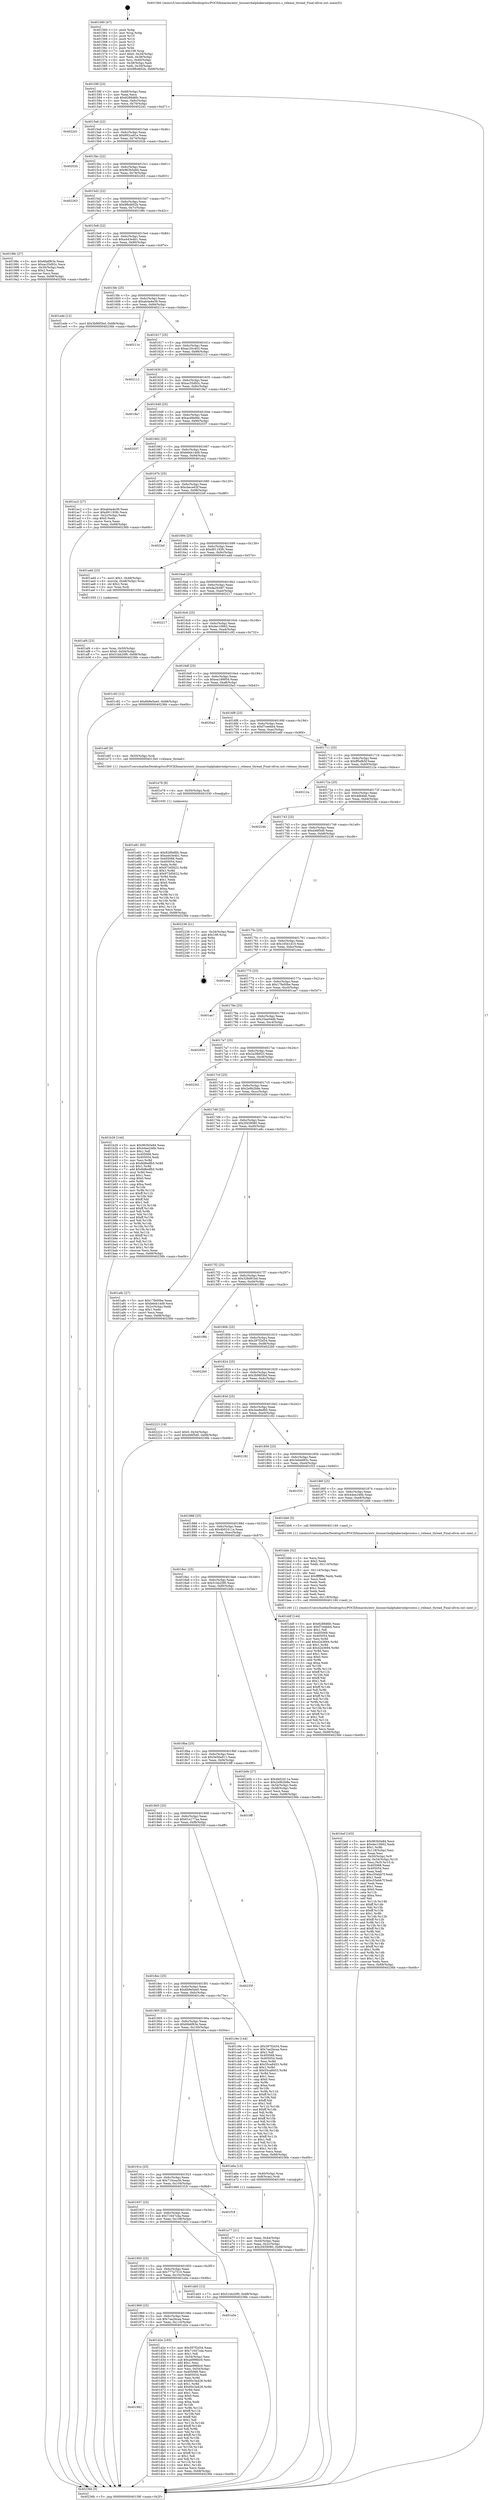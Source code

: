 digraph "0x401560" {
  label = "0x401560 (/mnt/c/Users/mathe/Desktop/tcc/POCII/binaries/extr_linuxarchalphakernelprocess.c_release_thread_Final-ollvm.out::main(0))"
  labelloc = "t"
  node[shape=record]

  Entry [label="",width=0.3,height=0.3,shape=circle,fillcolor=black,style=filled]
  "0x40158f" [label="{
     0x40158f [23]\l
     | [instrs]\l
     &nbsp;&nbsp;0x40158f \<+3\>: mov -0x68(%rbp),%eax\l
     &nbsp;&nbsp;0x401592 \<+2\>: mov %eax,%ecx\l
     &nbsp;&nbsp;0x401594 \<+6\>: sub $0x8289d6fc,%ecx\l
     &nbsp;&nbsp;0x40159a \<+3\>: mov %eax,-0x6c(%rbp)\l
     &nbsp;&nbsp;0x40159d \<+3\>: mov %ecx,-0x70(%rbp)\l
     &nbsp;&nbsp;0x4015a0 \<+6\>: je 00000000004022d1 \<main+0xd71\>\l
  }"]
  "0x4022d1" [label="{
     0x4022d1\l
  }", style=dashed]
  "0x4015a6" [label="{
     0x4015a6 [22]\l
     | [instrs]\l
     &nbsp;&nbsp;0x4015a6 \<+5\>: jmp 00000000004015ab \<main+0x4b\>\l
     &nbsp;&nbsp;0x4015ab \<+3\>: mov -0x6c(%rbp),%eax\l
     &nbsp;&nbsp;0x4015ae \<+5\>: sub $0x892ca91e,%eax\l
     &nbsp;&nbsp;0x4015b3 \<+3\>: mov %eax,-0x74(%rbp)\l
     &nbsp;&nbsp;0x4015b6 \<+6\>: je 000000000040202b \<main+0xacb\>\l
  }"]
  Exit [label="",width=0.3,height=0.3,shape=circle,fillcolor=black,style=filled,peripheries=2]
  "0x40202b" [label="{
     0x40202b\l
  }", style=dashed]
  "0x4015bc" [label="{
     0x4015bc [22]\l
     | [instrs]\l
     &nbsp;&nbsp;0x4015bc \<+5\>: jmp 00000000004015c1 \<main+0x61\>\l
     &nbsp;&nbsp;0x4015c1 \<+3\>: mov -0x6c(%rbp),%eax\l
     &nbsp;&nbsp;0x4015c4 \<+5\>: sub $0x963b5e84,%eax\l
     &nbsp;&nbsp;0x4015c9 \<+3\>: mov %eax,-0x78(%rbp)\l
     &nbsp;&nbsp;0x4015cc \<+6\>: je 0000000000402263 \<main+0xd03\>\l
  }"]
  "0x401e81" [label="{
     0x401e81 [93]\l
     | [instrs]\l
     &nbsp;&nbsp;0x401e81 \<+5\>: mov $0x8289d6fc,%eax\l
     &nbsp;&nbsp;0x401e86 \<+5\>: mov $0xa443e4b1,%ecx\l
     &nbsp;&nbsp;0x401e8b \<+7\>: mov 0x405068,%edx\l
     &nbsp;&nbsp;0x401e92 \<+7\>: mov 0x405054,%esi\l
     &nbsp;&nbsp;0x401e99 \<+3\>: mov %edx,%r8d\l
     &nbsp;&nbsp;0x401e9c \<+7\>: sub $0x973d5622,%r8d\l
     &nbsp;&nbsp;0x401ea3 \<+4\>: sub $0x1,%r8d\l
     &nbsp;&nbsp;0x401ea7 \<+7\>: add $0x973d5622,%r8d\l
     &nbsp;&nbsp;0x401eae \<+4\>: imul %r8d,%edx\l
     &nbsp;&nbsp;0x401eb2 \<+3\>: and $0x1,%edx\l
     &nbsp;&nbsp;0x401eb5 \<+3\>: cmp $0x0,%edx\l
     &nbsp;&nbsp;0x401eb8 \<+4\>: sete %r9b\l
     &nbsp;&nbsp;0x401ebc \<+3\>: cmp $0xa,%esi\l
     &nbsp;&nbsp;0x401ebf \<+4\>: setl %r10b\l
     &nbsp;&nbsp;0x401ec3 \<+3\>: mov %r9b,%r11b\l
     &nbsp;&nbsp;0x401ec6 \<+3\>: and %r10b,%r11b\l
     &nbsp;&nbsp;0x401ec9 \<+3\>: xor %r10b,%r9b\l
     &nbsp;&nbsp;0x401ecc \<+3\>: or %r9b,%r11b\l
     &nbsp;&nbsp;0x401ecf \<+4\>: test $0x1,%r11b\l
     &nbsp;&nbsp;0x401ed3 \<+3\>: cmovne %ecx,%eax\l
     &nbsp;&nbsp;0x401ed6 \<+3\>: mov %eax,-0x68(%rbp)\l
     &nbsp;&nbsp;0x401ed9 \<+5\>: jmp 000000000040236b \<main+0xe0b\>\l
  }"]
  "0x402263" [label="{
     0x402263\l
  }", style=dashed]
  "0x4015d2" [label="{
     0x4015d2 [22]\l
     | [instrs]\l
     &nbsp;&nbsp;0x4015d2 \<+5\>: jmp 00000000004015d7 \<main+0x77\>\l
     &nbsp;&nbsp;0x4015d7 \<+3\>: mov -0x6c(%rbp),%eax\l
     &nbsp;&nbsp;0x4015da \<+5\>: sub $0x9fb4602b,%eax\l
     &nbsp;&nbsp;0x4015df \<+3\>: mov %eax,-0x7c(%rbp)\l
     &nbsp;&nbsp;0x4015e2 \<+6\>: je 000000000040198c \<main+0x42c\>\l
  }"]
  "0x401e78" [label="{
     0x401e78 [9]\l
     | [instrs]\l
     &nbsp;&nbsp;0x401e78 \<+4\>: mov -0x50(%rbp),%rdi\l
     &nbsp;&nbsp;0x401e7c \<+5\>: call 0000000000401030 \<free@plt\>\l
     | [calls]\l
     &nbsp;&nbsp;0x401030 \{1\} (unknown)\l
  }"]
  "0x40198c" [label="{
     0x40198c [27]\l
     | [instrs]\l
     &nbsp;&nbsp;0x40198c \<+5\>: mov $0x6fa6f63e,%eax\l
     &nbsp;&nbsp;0x401991 \<+5\>: mov $0xac35d92c,%ecx\l
     &nbsp;&nbsp;0x401996 \<+3\>: mov -0x30(%rbp),%edx\l
     &nbsp;&nbsp;0x401999 \<+3\>: cmp $0x2,%edx\l
     &nbsp;&nbsp;0x40199c \<+3\>: cmovne %ecx,%eax\l
     &nbsp;&nbsp;0x40199f \<+3\>: mov %eax,-0x68(%rbp)\l
     &nbsp;&nbsp;0x4019a2 \<+5\>: jmp 000000000040236b \<main+0xe0b\>\l
  }"]
  "0x4015e8" [label="{
     0x4015e8 [22]\l
     | [instrs]\l
     &nbsp;&nbsp;0x4015e8 \<+5\>: jmp 00000000004015ed \<main+0x8d\>\l
     &nbsp;&nbsp;0x4015ed \<+3\>: mov -0x6c(%rbp),%eax\l
     &nbsp;&nbsp;0x4015f0 \<+5\>: sub $0xa443e4b1,%eax\l
     &nbsp;&nbsp;0x4015f5 \<+3\>: mov %eax,-0x80(%rbp)\l
     &nbsp;&nbsp;0x4015f8 \<+6\>: je 0000000000401ede \<main+0x97e\>\l
  }"]
  "0x40236b" [label="{
     0x40236b [5]\l
     | [instrs]\l
     &nbsp;&nbsp;0x40236b \<+5\>: jmp 000000000040158f \<main+0x2f\>\l
  }"]
  "0x401560" [label="{
     0x401560 [47]\l
     | [instrs]\l
     &nbsp;&nbsp;0x401560 \<+1\>: push %rbp\l
     &nbsp;&nbsp;0x401561 \<+3\>: mov %rsp,%rbp\l
     &nbsp;&nbsp;0x401564 \<+2\>: push %r15\l
     &nbsp;&nbsp;0x401566 \<+2\>: push %r14\l
     &nbsp;&nbsp;0x401568 \<+2\>: push %r13\l
     &nbsp;&nbsp;0x40156a \<+2\>: push %r12\l
     &nbsp;&nbsp;0x40156c \<+1\>: push %rbx\l
     &nbsp;&nbsp;0x40156d \<+7\>: sub $0x108,%rsp\l
     &nbsp;&nbsp;0x401574 \<+7\>: movl $0x0,-0x34(%rbp)\l
     &nbsp;&nbsp;0x40157b \<+3\>: mov %edi,-0x38(%rbp)\l
     &nbsp;&nbsp;0x40157e \<+4\>: mov %rsi,-0x40(%rbp)\l
     &nbsp;&nbsp;0x401582 \<+3\>: mov -0x38(%rbp),%edi\l
     &nbsp;&nbsp;0x401585 \<+3\>: mov %edi,-0x30(%rbp)\l
     &nbsp;&nbsp;0x401588 \<+7\>: movl $0x9fb4602b,-0x68(%rbp)\l
  }"]
  "0x401982" [label="{
     0x401982\l
  }", style=dashed]
  "0x401ede" [label="{
     0x401ede [12]\l
     | [instrs]\l
     &nbsp;&nbsp;0x401ede \<+7\>: movl $0x3b96f3bd,-0x68(%rbp)\l
     &nbsp;&nbsp;0x401ee5 \<+5\>: jmp 000000000040236b \<main+0xe0b\>\l
  }"]
  "0x4015fe" [label="{
     0x4015fe [25]\l
     | [instrs]\l
     &nbsp;&nbsp;0x4015fe \<+5\>: jmp 0000000000401603 \<main+0xa3\>\l
     &nbsp;&nbsp;0x401603 \<+3\>: mov -0x6c(%rbp),%eax\l
     &nbsp;&nbsp;0x401606 \<+5\>: sub $0xab4a4e39,%eax\l
     &nbsp;&nbsp;0x40160b \<+6\>: mov %eax,-0x84(%rbp)\l
     &nbsp;&nbsp;0x401611 \<+6\>: je 000000000040211e \<main+0xbbe\>\l
  }"]
  "0x401d2e" [label="{
     0x401d2e [165]\l
     | [instrs]\l
     &nbsp;&nbsp;0x401d2e \<+5\>: mov $0x397f2d34,%eax\l
     &nbsp;&nbsp;0x401d33 \<+5\>: mov $0x71647cda,%ecx\l
     &nbsp;&nbsp;0x401d38 \<+2\>: mov $0x1,%dl\l
     &nbsp;&nbsp;0x401d3a \<+3\>: mov -0x54(%rbp),%esi\l
     &nbsp;&nbsp;0x401d3d \<+6\>: sub $0xae996bc0,%esi\l
     &nbsp;&nbsp;0x401d43 \<+3\>: add $0x1,%esi\l
     &nbsp;&nbsp;0x401d46 \<+6\>: add $0xae996bc0,%esi\l
     &nbsp;&nbsp;0x401d4c \<+3\>: mov %esi,-0x54(%rbp)\l
     &nbsp;&nbsp;0x401d4f \<+7\>: mov 0x405068,%esi\l
     &nbsp;&nbsp;0x401d56 \<+7\>: mov 0x405054,%edi\l
     &nbsp;&nbsp;0x401d5d \<+3\>: mov %esi,%r8d\l
     &nbsp;&nbsp;0x401d60 \<+7\>: sub $0x60c3a428,%r8d\l
     &nbsp;&nbsp;0x401d67 \<+4\>: sub $0x1,%r8d\l
     &nbsp;&nbsp;0x401d6b \<+7\>: add $0x60c3a428,%r8d\l
     &nbsp;&nbsp;0x401d72 \<+4\>: imul %r8d,%esi\l
     &nbsp;&nbsp;0x401d76 \<+3\>: and $0x1,%esi\l
     &nbsp;&nbsp;0x401d79 \<+3\>: cmp $0x0,%esi\l
     &nbsp;&nbsp;0x401d7c \<+4\>: sete %r9b\l
     &nbsp;&nbsp;0x401d80 \<+3\>: cmp $0xa,%edi\l
     &nbsp;&nbsp;0x401d83 \<+4\>: setl %r10b\l
     &nbsp;&nbsp;0x401d87 \<+3\>: mov %r9b,%r11b\l
     &nbsp;&nbsp;0x401d8a \<+4\>: xor $0xff,%r11b\l
     &nbsp;&nbsp;0x401d8e \<+3\>: mov %r10b,%bl\l
     &nbsp;&nbsp;0x401d91 \<+3\>: xor $0xff,%bl\l
     &nbsp;&nbsp;0x401d94 \<+3\>: xor $0x1,%dl\l
     &nbsp;&nbsp;0x401d97 \<+3\>: mov %r11b,%r14b\l
     &nbsp;&nbsp;0x401d9a \<+4\>: and $0xff,%r14b\l
     &nbsp;&nbsp;0x401d9e \<+3\>: and %dl,%r9b\l
     &nbsp;&nbsp;0x401da1 \<+3\>: mov %bl,%r15b\l
     &nbsp;&nbsp;0x401da4 \<+4\>: and $0xff,%r15b\l
     &nbsp;&nbsp;0x401da8 \<+3\>: and %dl,%r10b\l
     &nbsp;&nbsp;0x401dab \<+3\>: or %r9b,%r14b\l
     &nbsp;&nbsp;0x401dae \<+3\>: or %r10b,%r15b\l
     &nbsp;&nbsp;0x401db1 \<+3\>: xor %r15b,%r14b\l
     &nbsp;&nbsp;0x401db4 \<+3\>: or %bl,%r11b\l
     &nbsp;&nbsp;0x401db7 \<+4\>: xor $0xff,%r11b\l
     &nbsp;&nbsp;0x401dbb \<+3\>: or $0x1,%dl\l
     &nbsp;&nbsp;0x401dbe \<+3\>: and %dl,%r11b\l
     &nbsp;&nbsp;0x401dc1 \<+3\>: or %r11b,%r14b\l
     &nbsp;&nbsp;0x401dc4 \<+4\>: test $0x1,%r14b\l
     &nbsp;&nbsp;0x401dc8 \<+3\>: cmovne %ecx,%eax\l
     &nbsp;&nbsp;0x401dcb \<+3\>: mov %eax,-0x68(%rbp)\l
     &nbsp;&nbsp;0x401dce \<+5\>: jmp 000000000040236b \<main+0xe0b\>\l
  }"]
  "0x40211e" [label="{
     0x40211e\l
  }", style=dashed]
  "0x401617" [label="{
     0x401617 [25]\l
     | [instrs]\l
     &nbsp;&nbsp;0x401617 \<+5\>: jmp 000000000040161c \<main+0xbc\>\l
     &nbsp;&nbsp;0x40161c \<+3\>: mov -0x6c(%rbp),%eax\l
     &nbsp;&nbsp;0x40161f \<+5\>: sub $0xac20c403,%eax\l
     &nbsp;&nbsp;0x401624 \<+6\>: mov %eax,-0x88(%rbp)\l
     &nbsp;&nbsp;0x40162a \<+6\>: je 0000000000402112 \<main+0xbb2\>\l
  }"]
  "0x401969" [label="{
     0x401969 [25]\l
     | [instrs]\l
     &nbsp;&nbsp;0x401969 \<+5\>: jmp 000000000040196e \<main+0x40e\>\l
     &nbsp;&nbsp;0x40196e \<+3\>: mov -0x6c(%rbp),%eax\l
     &nbsp;&nbsp;0x401971 \<+5\>: sub $0x7aa2bcaa,%eax\l
     &nbsp;&nbsp;0x401976 \<+6\>: mov %eax,-0x110(%rbp)\l
     &nbsp;&nbsp;0x40197c \<+6\>: je 0000000000401d2e \<main+0x7ce\>\l
  }"]
  "0x402112" [label="{
     0x402112\l
  }", style=dashed]
  "0x401630" [label="{
     0x401630 [25]\l
     | [instrs]\l
     &nbsp;&nbsp;0x401630 \<+5\>: jmp 0000000000401635 \<main+0xd5\>\l
     &nbsp;&nbsp;0x401635 \<+3\>: mov -0x6c(%rbp),%eax\l
     &nbsp;&nbsp;0x401638 \<+5\>: sub $0xac35d92c,%eax\l
     &nbsp;&nbsp;0x40163d \<+6\>: mov %eax,-0x8c(%rbp)\l
     &nbsp;&nbsp;0x401643 \<+6\>: je 00000000004019a7 \<main+0x447\>\l
  }"]
  "0x401a5e" [label="{
     0x401a5e\l
  }", style=dashed]
  "0x4019a7" [label="{
     0x4019a7\l
  }", style=dashed]
  "0x401649" [label="{
     0x401649 [25]\l
     | [instrs]\l
     &nbsp;&nbsp;0x401649 \<+5\>: jmp 000000000040164e \<main+0xee\>\l
     &nbsp;&nbsp;0x40164e \<+3\>: mov -0x6c(%rbp),%eax\l
     &nbsp;&nbsp;0x401651 \<+5\>: sub $0xacd9e9dc,%eax\l
     &nbsp;&nbsp;0x401656 \<+6\>: mov %eax,-0x90(%rbp)\l
     &nbsp;&nbsp;0x40165c \<+6\>: je 0000000000402037 \<main+0xad7\>\l
  }"]
  "0x401950" [label="{
     0x401950 [25]\l
     | [instrs]\l
     &nbsp;&nbsp;0x401950 \<+5\>: jmp 0000000000401955 \<main+0x3f5\>\l
     &nbsp;&nbsp;0x401955 \<+3\>: mov -0x6c(%rbp),%eax\l
     &nbsp;&nbsp;0x401958 \<+5\>: sub $0x777a7510,%eax\l
     &nbsp;&nbsp;0x40195d \<+6\>: mov %eax,-0x10c(%rbp)\l
     &nbsp;&nbsp;0x401963 \<+6\>: je 0000000000401a5e \<main+0x4fe\>\l
  }"]
  "0x402037" [label="{
     0x402037\l
  }", style=dashed]
  "0x401662" [label="{
     0x401662 [25]\l
     | [instrs]\l
     &nbsp;&nbsp;0x401662 \<+5\>: jmp 0000000000401667 \<main+0x107\>\l
     &nbsp;&nbsp;0x401667 \<+3\>: mov -0x6c(%rbp),%eax\l
     &nbsp;&nbsp;0x40166a \<+5\>: sub $0xb6eb14d9,%eax\l
     &nbsp;&nbsp;0x40166f \<+6\>: mov %eax,-0x94(%rbp)\l
     &nbsp;&nbsp;0x401675 \<+6\>: je 0000000000401ac2 \<main+0x562\>\l
  }"]
  "0x401dd3" [label="{
     0x401dd3 [12]\l
     | [instrs]\l
     &nbsp;&nbsp;0x401dd3 \<+7\>: movl $0x51bb20f0,-0x68(%rbp)\l
     &nbsp;&nbsp;0x401dda \<+5\>: jmp 000000000040236b \<main+0xe0b\>\l
  }"]
  "0x401ac2" [label="{
     0x401ac2 [27]\l
     | [instrs]\l
     &nbsp;&nbsp;0x401ac2 \<+5\>: mov $0xab4a4e39,%eax\l
     &nbsp;&nbsp;0x401ac7 \<+5\>: mov $0xd91193fc,%ecx\l
     &nbsp;&nbsp;0x401acc \<+3\>: mov -0x2c(%rbp),%edx\l
     &nbsp;&nbsp;0x401acf \<+3\>: cmp $0x0,%edx\l
     &nbsp;&nbsp;0x401ad2 \<+3\>: cmove %ecx,%eax\l
     &nbsp;&nbsp;0x401ad5 \<+3\>: mov %eax,-0x68(%rbp)\l
     &nbsp;&nbsp;0x401ad8 \<+5\>: jmp 000000000040236b \<main+0xe0b\>\l
  }"]
  "0x40167b" [label="{
     0x40167b [25]\l
     | [instrs]\l
     &nbsp;&nbsp;0x40167b \<+5\>: jmp 0000000000401680 \<main+0x120\>\l
     &nbsp;&nbsp;0x401680 \<+3\>: mov -0x6c(%rbp),%eax\l
     &nbsp;&nbsp;0x401683 \<+5\>: sub $0xcbece63f,%eax\l
     &nbsp;&nbsp;0x401688 \<+6\>: mov %eax,-0x98(%rbp)\l
     &nbsp;&nbsp;0x40168e \<+6\>: je 00000000004022ef \<main+0xd8f\>\l
  }"]
  "0x401937" [label="{
     0x401937 [25]\l
     | [instrs]\l
     &nbsp;&nbsp;0x401937 \<+5\>: jmp 000000000040193c \<main+0x3dc\>\l
     &nbsp;&nbsp;0x40193c \<+3\>: mov -0x6c(%rbp),%eax\l
     &nbsp;&nbsp;0x40193f \<+5\>: sub $0x71647cda,%eax\l
     &nbsp;&nbsp;0x401944 \<+6\>: mov %eax,-0x108(%rbp)\l
     &nbsp;&nbsp;0x40194a \<+6\>: je 0000000000401dd3 \<main+0x873\>\l
  }"]
  "0x4022ef" [label="{
     0x4022ef\l
  }", style=dashed]
  "0x401694" [label="{
     0x401694 [25]\l
     | [instrs]\l
     &nbsp;&nbsp;0x401694 \<+5\>: jmp 0000000000401699 \<main+0x139\>\l
     &nbsp;&nbsp;0x401699 \<+3\>: mov -0x6c(%rbp),%eax\l
     &nbsp;&nbsp;0x40169c \<+5\>: sub $0xd91193fc,%eax\l
     &nbsp;&nbsp;0x4016a1 \<+6\>: mov %eax,-0x9c(%rbp)\l
     &nbsp;&nbsp;0x4016a7 \<+6\>: je 0000000000401add \<main+0x57d\>\l
  }"]
  "0x401f18" [label="{
     0x401f18\l
  }", style=dashed]
  "0x401add" [label="{
     0x401add [23]\l
     | [instrs]\l
     &nbsp;&nbsp;0x401add \<+7\>: movl $0x1,-0x48(%rbp)\l
     &nbsp;&nbsp;0x401ae4 \<+4\>: movslq -0x48(%rbp),%rax\l
     &nbsp;&nbsp;0x401ae8 \<+4\>: shl $0x2,%rax\l
     &nbsp;&nbsp;0x401aec \<+3\>: mov %rax,%rdi\l
     &nbsp;&nbsp;0x401aef \<+5\>: call 0000000000401050 \<malloc@plt\>\l
     | [calls]\l
     &nbsp;&nbsp;0x401050 \{1\} (unknown)\l
  }"]
  "0x4016ad" [label="{
     0x4016ad [25]\l
     | [instrs]\l
     &nbsp;&nbsp;0x4016ad \<+5\>: jmp 00000000004016b2 \<main+0x152\>\l
     &nbsp;&nbsp;0x4016b2 \<+3\>: mov -0x6c(%rbp),%eax\l
     &nbsp;&nbsp;0x4016b5 \<+5\>: sub $0xda2fc687,%eax\l
     &nbsp;&nbsp;0x4016ba \<+6\>: mov %eax,-0xa0(%rbp)\l
     &nbsp;&nbsp;0x4016c0 \<+6\>: je 0000000000402217 \<main+0xcb7\>\l
  }"]
  "0x401bef" [label="{
     0x401bef [163]\l
     | [instrs]\l
     &nbsp;&nbsp;0x401bef \<+5\>: mov $0x963b5e84,%ecx\l
     &nbsp;&nbsp;0x401bf4 \<+5\>: mov $0xdec10662,%edx\l
     &nbsp;&nbsp;0x401bf9 \<+3\>: mov $0x1,%r8b\l
     &nbsp;&nbsp;0x401bfc \<+6\>: mov -0x118(%rbp),%esi\l
     &nbsp;&nbsp;0x401c02 \<+3\>: imul %eax,%esi\l
     &nbsp;&nbsp;0x401c05 \<+4\>: mov -0x50(%rbp),%r9\l
     &nbsp;&nbsp;0x401c09 \<+4\>: movslq -0x54(%rbp),%r10\l
     &nbsp;&nbsp;0x401c0d \<+4\>: mov %esi,(%r9,%r10,4)\l
     &nbsp;&nbsp;0x401c11 \<+7\>: mov 0x405068,%eax\l
     &nbsp;&nbsp;0x401c18 \<+7\>: mov 0x405054,%esi\l
     &nbsp;&nbsp;0x401c1f \<+2\>: mov %eax,%edi\l
     &nbsp;&nbsp;0x401c21 \<+6\>: add $0xc55ebb7f,%edi\l
     &nbsp;&nbsp;0x401c27 \<+3\>: sub $0x1,%edi\l
     &nbsp;&nbsp;0x401c2a \<+6\>: sub $0xc55ebb7f,%edi\l
     &nbsp;&nbsp;0x401c30 \<+3\>: imul %edi,%eax\l
     &nbsp;&nbsp;0x401c33 \<+3\>: and $0x1,%eax\l
     &nbsp;&nbsp;0x401c36 \<+3\>: cmp $0x0,%eax\l
     &nbsp;&nbsp;0x401c39 \<+4\>: sete %r11b\l
     &nbsp;&nbsp;0x401c3d \<+3\>: cmp $0xa,%esi\l
     &nbsp;&nbsp;0x401c40 \<+3\>: setl %bl\l
     &nbsp;&nbsp;0x401c43 \<+3\>: mov %r11b,%r14b\l
     &nbsp;&nbsp;0x401c46 \<+4\>: xor $0xff,%r14b\l
     &nbsp;&nbsp;0x401c4a \<+3\>: mov %bl,%r15b\l
     &nbsp;&nbsp;0x401c4d \<+4\>: xor $0xff,%r15b\l
     &nbsp;&nbsp;0x401c51 \<+4\>: xor $0x1,%r8b\l
     &nbsp;&nbsp;0x401c55 \<+3\>: mov %r14b,%r12b\l
     &nbsp;&nbsp;0x401c58 \<+4\>: and $0xff,%r12b\l
     &nbsp;&nbsp;0x401c5c \<+3\>: and %r8b,%r11b\l
     &nbsp;&nbsp;0x401c5f \<+3\>: mov %r15b,%r13b\l
     &nbsp;&nbsp;0x401c62 \<+4\>: and $0xff,%r13b\l
     &nbsp;&nbsp;0x401c66 \<+3\>: and %r8b,%bl\l
     &nbsp;&nbsp;0x401c69 \<+3\>: or %r11b,%r12b\l
     &nbsp;&nbsp;0x401c6c \<+3\>: or %bl,%r13b\l
     &nbsp;&nbsp;0x401c6f \<+3\>: xor %r13b,%r12b\l
     &nbsp;&nbsp;0x401c72 \<+3\>: or %r15b,%r14b\l
     &nbsp;&nbsp;0x401c75 \<+4\>: xor $0xff,%r14b\l
     &nbsp;&nbsp;0x401c79 \<+4\>: or $0x1,%r8b\l
     &nbsp;&nbsp;0x401c7d \<+3\>: and %r8b,%r14b\l
     &nbsp;&nbsp;0x401c80 \<+3\>: or %r14b,%r12b\l
     &nbsp;&nbsp;0x401c83 \<+4\>: test $0x1,%r12b\l
     &nbsp;&nbsp;0x401c87 \<+3\>: cmovne %edx,%ecx\l
     &nbsp;&nbsp;0x401c8a \<+3\>: mov %ecx,-0x68(%rbp)\l
     &nbsp;&nbsp;0x401c8d \<+5\>: jmp 000000000040236b \<main+0xe0b\>\l
  }"]
  "0x402217" [label="{
     0x402217\l
  }", style=dashed]
  "0x4016c6" [label="{
     0x4016c6 [25]\l
     | [instrs]\l
     &nbsp;&nbsp;0x4016c6 \<+5\>: jmp 00000000004016cb \<main+0x16b\>\l
     &nbsp;&nbsp;0x4016cb \<+3\>: mov -0x6c(%rbp),%eax\l
     &nbsp;&nbsp;0x4016ce \<+5\>: sub $0xdec10662,%eax\l
     &nbsp;&nbsp;0x4016d3 \<+6\>: mov %eax,-0xa4(%rbp)\l
     &nbsp;&nbsp;0x4016d9 \<+6\>: je 0000000000401c92 \<main+0x732\>\l
  }"]
  "0x401bbb" [label="{
     0x401bbb [52]\l
     | [instrs]\l
     &nbsp;&nbsp;0x401bbb \<+2\>: xor %ecx,%ecx\l
     &nbsp;&nbsp;0x401bbd \<+5\>: mov $0x2,%edx\l
     &nbsp;&nbsp;0x401bc2 \<+6\>: mov %edx,-0x114(%rbp)\l
     &nbsp;&nbsp;0x401bc8 \<+1\>: cltd\l
     &nbsp;&nbsp;0x401bc9 \<+6\>: mov -0x114(%rbp),%esi\l
     &nbsp;&nbsp;0x401bcf \<+2\>: idiv %esi\l
     &nbsp;&nbsp;0x401bd1 \<+6\>: imul $0xfffffffe,%edx,%edx\l
     &nbsp;&nbsp;0x401bd7 \<+2\>: mov %ecx,%edi\l
     &nbsp;&nbsp;0x401bd9 \<+2\>: sub %edx,%edi\l
     &nbsp;&nbsp;0x401bdb \<+2\>: mov %ecx,%edx\l
     &nbsp;&nbsp;0x401bdd \<+3\>: sub $0x1,%edx\l
     &nbsp;&nbsp;0x401be0 \<+2\>: add %edx,%edi\l
     &nbsp;&nbsp;0x401be2 \<+2\>: sub %edi,%ecx\l
     &nbsp;&nbsp;0x401be4 \<+6\>: mov %ecx,-0x118(%rbp)\l
     &nbsp;&nbsp;0x401bea \<+5\>: call 0000000000401160 \<next_i\>\l
     | [calls]\l
     &nbsp;&nbsp;0x401160 \{1\} (/mnt/c/Users/mathe/Desktop/tcc/POCII/binaries/extr_linuxarchalphakernelprocess.c_release_thread_Final-ollvm.out::next_i)\l
  }"]
  "0x401c92" [label="{
     0x401c92 [12]\l
     | [instrs]\l
     &nbsp;&nbsp;0x401c92 \<+7\>: movl $0x6b9e5ee0,-0x68(%rbp)\l
     &nbsp;&nbsp;0x401c99 \<+5\>: jmp 000000000040236b \<main+0xe0b\>\l
  }"]
  "0x4016df" [label="{
     0x4016df [25]\l
     | [instrs]\l
     &nbsp;&nbsp;0x4016df \<+5\>: jmp 00000000004016e4 \<main+0x184\>\l
     &nbsp;&nbsp;0x4016e4 \<+3\>: mov -0x6c(%rbp),%eax\l
     &nbsp;&nbsp;0x4016e7 \<+5\>: sub $0xea189954,%eax\l
     &nbsp;&nbsp;0x4016ec \<+6\>: mov %eax,-0xa8(%rbp)\l
     &nbsp;&nbsp;0x4016f2 \<+6\>: je 00000000004020a3 \<main+0xb43\>\l
  }"]
  "0x401af4" [label="{
     0x401af4 [23]\l
     | [instrs]\l
     &nbsp;&nbsp;0x401af4 \<+4\>: mov %rax,-0x50(%rbp)\l
     &nbsp;&nbsp;0x401af8 \<+7\>: movl $0x0,-0x54(%rbp)\l
     &nbsp;&nbsp;0x401aff \<+7\>: movl $0x51bb20f0,-0x68(%rbp)\l
     &nbsp;&nbsp;0x401b06 \<+5\>: jmp 000000000040236b \<main+0xe0b\>\l
  }"]
  "0x4020a3" [label="{
     0x4020a3\l
  }", style=dashed]
  "0x4016f8" [label="{
     0x4016f8 [25]\l
     | [instrs]\l
     &nbsp;&nbsp;0x4016f8 \<+5\>: jmp 00000000004016fd \<main+0x19d\>\l
     &nbsp;&nbsp;0x4016fd \<+3\>: mov -0x6c(%rbp),%eax\l
     &nbsp;&nbsp;0x401700 \<+5\>: sub $0xf7ceebb4,%eax\l
     &nbsp;&nbsp;0x401705 \<+6\>: mov %eax,-0xac(%rbp)\l
     &nbsp;&nbsp;0x40170b \<+6\>: je 0000000000401e6f \<main+0x90f\>\l
  }"]
  "0x401a77" [label="{
     0x401a77 [21]\l
     | [instrs]\l
     &nbsp;&nbsp;0x401a77 \<+3\>: mov %eax,-0x44(%rbp)\l
     &nbsp;&nbsp;0x401a7a \<+3\>: mov -0x44(%rbp),%eax\l
     &nbsp;&nbsp;0x401a7d \<+3\>: mov %eax,-0x2c(%rbp)\l
     &nbsp;&nbsp;0x401a80 \<+7\>: movl $0x2f459080,-0x68(%rbp)\l
     &nbsp;&nbsp;0x401a87 \<+5\>: jmp 000000000040236b \<main+0xe0b\>\l
  }"]
  "0x401e6f" [label="{
     0x401e6f [9]\l
     | [instrs]\l
     &nbsp;&nbsp;0x401e6f \<+4\>: mov -0x50(%rbp),%rdi\l
     &nbsp;&nbsp;0x401e73 \<+5\>: call 00000000004013b0 \<release_thread\>\l
     | [calls]\l
     &nbsp;&nbsp;0x4013b0 \{1\} (/mnt/c/Users/mathe/Desktop/tcc/POCII/binaries/extr_linuxarchalphakernelprocess.c_release_thread_Final-ollvm.out::release_thread)\l
  }"]
  "0x401711" [label="{
     0x401711 [25]\l
     | [instrs]\l
     &nbsp;&nbsp;0x401711 \<+5\>: jmp 0000000000401716 \<main+0x1b6\>\l
     &nbsp;&nbsp;0x401716 \<+3\>: mov -0x6c(%rbp),%eax\l
     &nbsp;&nbsp;0x401719 \<+5\>: sub $0xff5efb5f,%eax\l
     &nbsp;&nbsp;0x40171e \<+6\>: mov %eax,-0xb0(%rbp)\l
     &nbsp;&nbsp;0x401724 \<+6\>: je 000000000040212a \<main+0xbca\>\l
  }"]
  "0x40191e" [label="{
     0x40191e [25]\l
     | [instrs]\l
     &nbsp;&nbsp;0x40191e \<+5\>: jmp 0000000000401923 \<main+0x3c3\>\l
     &nbsp;&nbsp;0x401923 \<+3\>: mov -0x6c(%rbp),%eax\l
     &nbsp;&nbsp;0x401926 \<+5\>: sub $0x710cea3b,%eax\l
     &nbsp;&nbsp;0x40192b \<+6\>: mov %eax,-0x104(%rbp)\l
     &nbsp;&nbsp;0x401931 \<+6\>: je 0000000000401f18 \<main+0x9b8\>\l
  }"]
  "0x40212a" [label="{
     0x40212a\l
  }", style=dashed]
  "0x40172a" [label="{
     0x40172a [25]\l
     | [instrs]\l
     &nbsp;&nbsp;0x40172a \<+5\>: jmp 000000000040172f \<main+0x1cf\>\l
     &nbsp;&nbsp;0x40172f \<+3\>: mov -0x6c(%rbp),%eax\l
     &nbsp;&nbsp;0x401732 \<+5\>: sub $0x4db4bb,%eax\l
     &nbsp;&nbsp;0x401737 \<+6\>: mov %eax,-0xb4(%rbp)\l
     &nbsp;&nbsp;0x40173d \<+6\>: je 000000000040224b \<main+0xceb\>\l
  }"]
  "0x401a6a" [label="{
     0x401a6a [13]\l
     | [instrs]\l
     &nbsp;&nbsp;0x401a6a \<+4\>: mov -0x40(%rbp),%rax\l
     &nbsp;&nbsp;0x401a6e \<+4\>: mov 0x8(%rax),%rdi\l
     &nbsp;&nbsp;0x401a72 \<+5\>: call 0000000000401060 \<atoi@plt\>\l
     | [calls]\l
     &nbsp;&nbsp;0x401060 \{1\} (unknown)\l
  }"]
  "0x40224b" [label="{
     0x40224b\l
  }", style=dashed]
  "0x401743" [label="{
     0x401743 [25]\l
     | [instrs]\l
     &nbsp;&nbsp;0x401743 \<+5\>: jmp 0000000000401748 \<main+0x1e8\>\l
     &nbsp;&nbsp;0x401748 \<+3\>: mov -0x6c(%rbp),%eax\l
     &nbsp;&nbsp;0x40174b \<+5\>: sub $0xd46f5d0,%eax\l
     &nbsp;&nbsp;0x401750 \<+6\>: mov %eax,-0xb8(%rbp)\l
     &nbsp;&nbsp;0x401756 \<+6\>: je 0000000000402236 \<main+0xcd6\>\l
  }"]
  "0x401905" [label="{
     0x401905 [25]\l
     | [instrs]\l
     &nbsp;&nbsp;0x401905 \<+5\>: jmp 000000000040190a \<main+0x3aa\>\l
     &nbsp;&nbsp;0x40190a \<+3\>: mov -0x6c(%rbp),%eax\l
     &nbsp;&nbsp;0x40190d \<+5\>: sub $0x6fa6f63e,%eax\l
     &nbsp;&nbsp;0x401912 \<+6\>: mov %eax,-0x100(%rbp)\l
     &nbsp;&nbsp;0x401918 \<+6\>: je 0000000000401a6a \<main+0x50a\>\l
  }"]
  "0x402236" [label="{
     0x402236 [21]\l
     | [instrs]\l
     &nbsp;&nbsp;0x402236 \<+3\>: mov -0x34(%rbp),%eax\l
     &nbsp;&nbsp;0x402239 \<+7\>: add $0x108,%rsp\l
     &nbsp;&nbsp;0x402240 \<+1\>: pop %rbx\l
     &nbsp;&nbsp;0x402241 \<+2\>: pop %r12\l
     &nbsp;&nbsp;0x402243 \<+2\>: pop %r13\l
     &nbsp;&nbsp;0x402245 \<+2\>: pop %r14\l
     &nbsp;&nbsp;0x402247 \<+2\>: pop %r15\l
     &nbsp;&nbsp;0x402249 \<+1\>: pop %rbp\l
     &nbsp;&nbsp;0x40224a \<+1\>: ret\l
  }"]
  "0x40175c" [label="{
     0x40175c [25]\l
     | [instrs]\l
     &nbsp;&nbsp;0x40175c \<+5\>: jmp 0000000000401761 \<main+0x201\>\l
     &nbsp;&nbsp;0x401761 \<+3\>: mov -0x6c(%rbp),%eax\l
     &nbsp;&nbsp;0x401764 \<+5\>: sub $0x165e1d10,%eax\l
     &nbsp;&nbsp;0x401769 \<+6\>: mov %eax,-0xbc(%rbp)\l
     &nbsp;&nbsp;0x40176f \<+6\>: je 0000000000401eea \<main+0x98a\>\l
  }"]
  "0x401c9e" [label="{
     0x401c9e [144]\l
     | [instrs]\l
     &nbsp;&nbsp;0x401c9e \<+5\>: mov $0x397f2d34,%eax\l
     &nbsp;&nbsp;0x401ca3 \<+5\>: mov $0x7aa2bcaa,%ecx\l
     &nbsp;&nbsp;0x401ca8 \<+2\>: mov $0x1,%dl\l
     &nbsp;&nbsp;0x401caa \<+7\>: mov 0x405068,%esi\l
     &nbsp;&nbsp;0x401cb1 \<+7\>: mov 0x405054,%edi\l
     &nbsp;&nbsp;0x401cb8 \<+3\>: mov %esi,%r8d\l
     &nbsp;&nbsp;0x401cbb \<+7\>: add $0x55ca8453,%r8d\l
     &nbsp;&nbsp;0x401cc2 \<+4\>: sub $0x1,%r8d\l
     &nbsp;&nbsp;0x401cc6 \<+7\>: sub $0x55ca8453,%r8d\l
     &nbsp;&nbsp;0x401ccd \<+4\>: imul %r8d,%esi\l
     &nbsp;&nbsp;0x401cd1 \<+3\>: and $0x1,%esi\l
     &nbsp;&nbsp;0x401cd4 \<+3\>: cmp $0x0,%esi\l
     &nbsp;&nbsp;0x401cd7 \<+4\>: sete %r9b\l
     &nbsp;&nbsp;0x401cdb \<+3\>: cmp $0xa,%edi\l
     &nbsp;&nbsp;0x401cde \<+4\>: setl %r10b\l
     &nbsp;&nbsp;0x401ce2 \<+3\>: mov %r9b,%r11b\l
     &nbsp;&nbsp;0x401ce5 \<+4\>: xor $0xff,%r11b\l
     &nbsp;&nbsp;0x401ce9 \<+3\>: mov %r10b,%bl\l
     &nbsp;&nbsp;0x401cec \<+3\>: xor $0xff,%bl\l
     &nbsp;&nbsp;0x401cef \<+3\>: xor $0x1,%dl\l
     &nbsp;&nbsp;0x401cf2 \<+3\>: mov %r11b,%r14b\l
     &nbsp;&nbsp;0x401cf5 \<+4\>: and $0xff,%r14b\l
     &nbsp;&nbsp;0x401cf9 \<+3\>: and %dl,%r9b\l
     &nbsp;&nbsp;0x401cfc \<+3\>: mov %bl,%r15b\l
     &nbsp;&nbsp;0x401cff \<+4\>: and $0xff,%r15b\l
     &nbsp;&nbsp;0x401d03 \<+3\>: and %dl,%r10b\l
     &nbsp;&nbsp;0x401d06 \<+3\>: or %r9b,%r14b\l
     &nbsp;&nbsp;0x401d09 \<+3\>: or %r10b,%r15b\l
     &nbsp;&nbsp;0x401d0c \<+3\>: xor %r15b,%r14b\l
     &nbsp;&nbsp;0x401d0f \<+3\>: or %bl,%r11b\l
     &nbsp;&nbsp;0x401d12 \<+4\>: xor $0xff,%r11b\l
     &nbsp;&nbsp;0x401d16 \<+3\>: or $0x1,%dl\l
     &nbsp;&nbsp;0x401d19 \<+3\>: and %dl,%r11b\l
     &nbsp;&nbsp;0x401d1c \<+3\>: or %r11b,%r14b\l
     &nbsp;&nbsp;0x401d1f \<+4\>: test $0x1,%r14b\l
     &nbsp;&nbsp;0x401d23 \<+3\>: cmovne %ecx,%eax\l
     &nbsp;&nbsp;0x401d26 \<+3\>: mov %eax,-0x68(%rbp)\l
     &nbsp;&nbsp;0x401d29 \<+5\>: jmp 000000000040236b \<main+0xe0b\>\l
  }"]
  "0x401eea" [label="{
     0x401eea\l
  }", style=dashed]
  "0x401775" [label="{
     0x401775 [25]\l
     | [instrs]\l
     &nbsp;&nbsp;0x401775 \<+5\>: jmp 000000000040177a \<main+0x21a\>\l
     &nbsp;&nbsp;0x40177a \<+3\>: mov -0x6c(%rbp),%eax\l
     &nbsp;&nbsp;0x40177d \<+5\>: sub $0x17fe00be,%eax\l
     &nbsp;&nbsp;0x401782 \<+6\>: mov %eax,-0xc0(%rbp)\l
     &nbsp;&nbsp;0x401788 \<+6\>: je 0000000000401aa7 \<main+0x547\>\l
  }"]
  "0x4018ec" [label="{
     0x4018ec [25]\l
     | [instrs]\l
     &nbsp;&nbsp;0x4018ec \<+5\>: jmp 00000000004018f1 \<main+0x391\>\l
     &nbsp;&nbsp;0x4018f1 \<+3\>: mov -0x6c(%rbp),%eax\l
     &nbsp;&nbsp;0x4018f4 \<+5\>: sub $0x6b9e5ee0,%eax\l
     &nbsp;&nbsp;0x4018f9 \<+6\>: mov %eax,-0xfc(%rbp)\l
     &nbsp;&nbsp;0x4018ff \<+6\>: je 0000000000401c9e \<main+0x73e\>\l
  }"]
  "0x401aa7" [label="{
     0x401aa7\l
  }", style=dashed]
  "0x40178e" [label="{
     0x40178e [25]\l
     | [instrs]\l
     &nbsp;&nbsp;0x40178e \<+5\>: jmp 0000000000401793 \<main+0x233\>\l
     &nbsp;&nbsp;0x401793 \<+3\>: mov -0x6c(%rbp),%eax\l
     &nbsp;&nbsp;0x401796 \<+5\>: sub $0x25ae04db,%eax\l
     &nbsp;&nbsp;0x40179b \<+6\>: mov %eax,-0xc4(%rbp)\l
     &nbsp;&nbsp;0x4017a1 \<+6\>: je 0000000000402050 \<main+0xaf0\>\l
  }"]
  "0x40235f" [label="{
     0x40235f\l
  }", style=dashed]
  "0x402050" [label="{
     0x402050\l
  }", style=dashed]
  "0x4017a7" [label="{
     0x4017a7 [25]\l
     | [instrs]\l
     &nbsp;&nbsp;0x4017a7 \<+5\>: jmp 00000000004017ac \<main+0x24c\>\l
     &nbsp;&nbsp;0x4017ac \<+3\>: mov -0x6c(%rbp),%eax\l
     &nbsp;&nbsp;0x4017af \<+5\>: sub $0x2a3fb923,%eax\l
     &nbsp;&nbsp;0x4017b4 \<+6\>: mov %eax,-0xc8(%rbp)\l
     &nbsp;&nbsp;0x4017ba \<+6\>: je 0000000000402341 \<main+0xde1\>\l
  }"]
  "0x4018d3" [label="{
     0x4018d3 [25]\l
     | [instrs]\l
     &nbsp;&nbsp;0x4018d3 \<+5\>: jmp 00000000004018d8 \<main+0x378\>\l
     &nbsp;&nbsp;0x4018d8 \<+3\>: mov -0x6c(%rbp),%eax\l
     &nbsp;&nbsp;0x4018db \<+5\>: sub $0x61e177aa,%eax\l
     &nbsp;&nbsp;0x4018e0 \<+6\>: mov %eax,-0xf8(%rbp)\l
     &nbsp;&nbsp;0x4018e6 \<+6\>: je 000000000040235f \<main+0xdff\>\l
  }"]
  "0x402341" [label="{
     0x402341\l
  }", style=dashed]
  "0x4017c0" [label="{
     0x4017c0 [25]\l
     | [instrs]\l
     &nbsp;&nbsp;0x4017c0 \<+5\>: jmp 00000000004017c5 \<main+0x265\>\l
     &nbsp;&nbsp;0x4017c5 \<+3\>: mov -0x6c(%rbp),%eax\l
     &nbsp;&nbsp;0x4017c8 \<+5\>: sub $0x2e9b2b8e,%eax\l
     &nbsp;&nbsp;0x4017cd \<+6\>: mov %eax,-0xcc(%rbp)\l
     &nbsp;&nbsp;0x4017d3 \<+6\>: je 0000000000401b26 \<main+0x5c6\>\l
  }"]
  "0x4019ff" [label="{
     0x4019ff\l
  }", style=dashed]
  "0x401b26" [label="{
     0x401b26 [144]\l
     | [instrs]\l
     &nbsp;&nbsp;0x401b26 \<+5\>: mov $0x963b5e84,%eax\l
     &nbsp;&nbsp;0x401b2b \<+5\>: mov $0x44ee246b,%ecx\l
     &nbsp;&nbsp;0x401b30 \<+2\>: mov $0x1,%dl\l
     &nbsp;&nbsp;0x401b32 \<+7\>: mov 0x405068,%esi\l
     &nbsp;&nbsp;0x401b39 \<+7\>: mov 0x405054,%edi\l
     &nbsp;&nbsp;0x401b40 \<+3\>: mov %esi,%r8d\l
     &nbsp;&nbsp;0x401b43 \<+7\>: sub $0x8d8edfb5,%r8d\l
     &nbsp;&nbsp;0x401b4a \<+4\>: sub $0x1,%r8d\l
     &nbsp;&nbsp;0x401b4e \<+7\>: add $0x8d8edfb5,%r8d\l
     &nbsp;&nbsp;0x401b55 \<+4\>: imul %r8d,%esi\l
     &nbsp;&nbsp;0x401b59 \<+3\>: and $0x1,%esi\l
     &nbsp;&nbsp;0x401b5c \<+3\>: cmp $0x0,%esi\l
     &nbsp;&nbsp;0x401b5f \<+4\>: sete %r9b\l
     &nbsp;&nbsp;0x401b63 \<+3\>: cmp $0xa,%edi\l
     &nbsp;&nbsp;0x401b66 \<+4\>: setl %r10b\l
     &nbsp;&nbsp;0x401b6a \<+3\>: mov %r9b,%r11b\l
     &nbsp;&nbsp;0x401b6d \<+4\>: xor $0xff,%r11b\l
     &nbsp;&nbsp;0x401b71 \<+3\>: mov %r10b,%bl\l
     &nbsp;&nbsp;0x401b74 \<+3\>: xor $0xff,%bl\l
     &nbsp;&nbsp;0x401b77 \<+3\>: xor $0x1,%dl\l
     &nbsp;&nbsp;0x401b7a \<+3\>: mov %r11b,%r14b\l
     &nbsp;&nbsp;0x401b7d \<+4\>: and $0xff,%r14b\l
     &nbsp;&nbsp;0x401b81 \<+3\>: and %dl,%r9b\l
     &nbsp;&nbsp;0x401b84 \<+3\>: mov %bl,%r15b\l
     &nbsp;&nbsp;0x401b87 \<+4\>: and $0xff,%r15b\l
     &nbsp;&nbsp;0x401b8b \<+3\>: and %dl,%r10b\l
     &nbsp;&nbsp;0x401b8e \<+3\>: or %r9b,%r14b\l
     &nbsp;&nbsp;0x401b91 \<+3\>: or %r10b,%r15b\l
     &nbsp;&nbsp;0x401b94 \<+3\>: xor %r15b,%r14b\l
     &nbsp;&nbsp;0x401b97 \<+3\>: or %bl,%r11b\l
     &nbsp;&nbsp;0x401b9a \<+4\>: xor $0xff,%r11b\l
     &nbsp;&nbsp;0x401b9e \<+3\>: or $0x1,%dl\l
     &nbsp;&nbsp;0x401ba1 \<+3\>: and %dl,%r11b\l
     &nbsp;&nbsp;0x401ba4 \<+3\>: or %r11b,%r14b\l
     &nbsp;&nbsp;0x401ba7 \<+4\>: test $0x1,%r14b\l
     &nbsp;&nbsp;0x401bab \<+3\>: cmovne %ecx,%eax\l
     &nbsp;&nbsp;0x401bae \<+3\>: mov %eax,-0x68(%rbp)\l
     &nbsp;&nbsp;0x401bb1 \<+5\>: jmp 000000000040236b \<main+0xe0b\>\l
  }"]
  "0x4017d9" [label="{
     0x4017d9 [25]\l
     | [instrs]\l
     &nbsp;&nbsp;0x4017d9 \<+5\>: jmp 00000000004017de \<main+0x27e\>\l
     &nbsp;&nbsp;0x4017de \<+3\>: mov -0x6c(%rbp),%eax\l
     &nbsp;&nbsp;0x4017e1 \<+5\>: sub $0x2f459080,%eax\l
     &nbsp;&nbsp;0x4017e6 \<+6\>: mov %eax,-0xd0(%rbp)\l
     &nbsp;&nbsp;0x4017ec \<+6\>: je 0000000000401a8c \<main+0x52c\>\l
  }"]
  "0x4018ba" [label="{
     0x4018ba [25]\l
     | [instrs]\l
     &nbsp;&nbsp;0x4018ba \<+5\>: jmp 00000000004018bf \<main+0x35f\>\l
     &nbsp;&nbsp;0x4018bf \<+3\>: mov -0x6c(%rbp),%eax\l
     &nbsp;&nbsp;0x4018c2 \<+5\>: sub $0x5e56a911,%eax\l
     &nbsp;&nbsp;0x4018c7 \<+6\>: mov %eax,-0xf4(%rbp)\l
     &nbsp;&nbsp;0x4018cd \<+6\>: je 00000000004019ff \<main+0x49f\>\l
  }"]
  "0x401a8c" [label="{
     0x401a8c [27]\l
     | [instrs]\l
     &nbsp;&nbsp;0x401a8c \<+5\>: mov $0x17fe00be,%eax\l
     &nbsp;&nbsp;0x401a91 \<+5\>: mov $0xb6eb14d9,%ecx\l
     &nbsp;&nbsp;0x401a96 \<+3\>: mov -0x2c(%rbp),%edx\l
     &nbsp;&nbsp;0x401a99 \<+3\>: cmp $0x1,%edx\l
     &nbsp;&nbsp;0x401a9c \<+3\>: cmovl %ecx,%eax\l
     &nbsp;&nbsp;0x401a9f \<+3\>: mov %eax,-0x68(%rbp)\l
     &nbsp;&nbsp;0x401aa2 \<+5\>: jmp 000000000040236b \<main+0xe0b\>\l
  }"]
  "0x4017f2" [label="{
     0x4017f2 [25]\l
     | [instrs]\l
     &nbsp;&nbsp;0x4017f2 \<+5\>: jmp 00000000004017f7 \<main+0x297\>\l
     &nbsp;&nbsp;0x4017f7 \<+3\>: mov -0x6c(%rbp),%eax\l
     &nbsp;&nbsp;0x4017fa \<+5\>: sub $0x328d91bd,%eax\l
     &nbsp;&nbsp;0x4017ff \<+6\>: mov %eax,-0xd4(%rbp)\l
     &nbsp;&nbsp;0x401805 \<+6\>: je 0000000000401f8b \<main+0xa2b\>\l
  }"]
  "0x401b0b" [label="{
     0x401b0b [27]\l
     | [instrs]\l
     &nbsp;&nbsp;0x401b0b \<+5\>: mov $0x4b02411a,%eax\l
     &nbsp;&nbsp;0x401b10 \<+5\>: mov $0x2e9b2b8e,%ecx\l
     &nbsp;&nbsp;0x401b15 \<+3\>: mov -0x54(%rbp),%edx\l
     &nbsp;&nbsp;0x401b18 \<+3\>: cmp -0x48(%rbp),%edx\l
     &nbsp;&nbsp;0x401b1b \<+3\>: cmovl %ecx,%eax\l
     &nbsp;&nbsp;0x401b1e \<+3\>: mov %eax,-0x68(%rbp)\l
     &nbsp;&nbsp;0x401b21 \<+5\>: jmp 000000000040236b \<main+0xe0b\>\l
  }"]
  "0x401f8b" [label="{
     0x401f8b\l
  }", style=dashed]
  "0x40180b" [label="{
     0x40180b [25]\l
     | [instrs]\l
     &nbsp;&nbsp;0x40180b \<+5\>: jmp 0000000000401810 \<main+0x2b0\>\l
     &nbsp;&nbsp;0x401810 \<+3\>: mov -0x6c(%rbp),%eax\l
     &nbsp;&nbsp;0x401813 \<+5\>: sub $0x397f2d34,%eax\l
     &nbsp;&nbsp;0x401818 \<+6\>: mov %eax,-0xd8(%rbp)\l
     &nbsp;&nbsp;0x40181e \<+6\>: je 00000000004022b0 \<main+0xd50\>\l
  }"]
  "0x4018a1" [label="{
     0x4018a1 [25]\l
     | [instrs]\l
     &nbsp;&nbsp;0x4018a1 \<+5\>: jmp 00000000004018a6 \<main+0x346\>\l
     &nbsp;&nbsp;0x4018a6 \<+3\>: mov -0x6c(%rbp),%eax\l
     &nbsp;&nbsp;0x4018a9 \<+5\>: sub $0x51bb20f0,%eax\l
     &nbsp;&nbsp;0x4018ae \<+6\>: mov %eax,-0xf0(%rbp)\l
     &nbsp;&nbsp;0x4018b4 \<+6\>: je 0000000000401b0b \<main+0x5ab\>\l
  }"]
  "0x4022b0" [label="{
     0x4022b0\l
  }", style=dashed]
  "0x401824" [label="{
     0x401824 [25]\l
     | [instrs]\l
     &nbsp;&nbsp;0x401824 \<+5\>: jmp 0000000000401829 \<main+0x2c9\>\l
     &nbsp;&nbsp;0x401829 \<+3\>: mov -0x6c(%rbp),%eax\l
     &nbsp;&nbsp;0x40182c \<+5\>: sub $0x3b96f3bd,%eax\l
     &nbsp;&nbsp;0x401831 \<+6\>: mov %eax,-0xdc(%rbp)\l
     &nbsp;&nbsp;0x401837 \<+6\>: je 0000000000402223 \<main+0xcc3\>\l
  }"]
  "0x401ddf" [label="{
     0x401ddf [144]\l
     | [instrs]\l
     &nbsp;&nbsp;0x401ddf \<+5\>: mov $0x8289d6fc,%eax\l
     &nbsp;&nbsp;0x401de4 \<+5\>: mov $0xf7ceebb4,%ecx\l
     &nbsp;&nbsp;0x401de9 \<+2\>: mov $0x1,%dl\l
     &nbsp;&nbsp;0x401deb \<+7\>: mov 0x405068,%esi\l
     &nbsp;&nbsp;0x401df2 \<+7\>: mov 0x405054,%edi\l
     &nbsp;&nbsp;0x401df9 \<+3\>: mov %esi,%r8d\l
     &nbsp;&nbsp;0x401dfc \<+7\>: add $0x42e3694,%r8d\l
     &nbsp;&nbsp;0x401e03 \<+4\>: sub $0x1,%r8d\l
     &nbsp;&nbsp;0x401e07 \<+7\>: sub $0x42e3694,%r8d\l
     &nbsp;&nbsp;0x401e0e \<+4\>: imul %r8d,%esi\l
     &nbsp;&nbsp;0x401e12 \<+3\>: and $0x1,%esi\l
     &nbsp;&nbsp;0x401e15 \<+3\>: cmp $0x0,%esi\l
     &nbsp;&nbsp;0x401e18 \<+4\>: sete %r9b\l
     &nbsp;&nbsp;0x401e1c \<+3\>: cmp $0xa,%edi\l
     &nbsp;&nbsp;0x401e1f \<+4\>: setl %r10b\l
     &nbsp;&nbsp;0x401e23 \<+3\>: mov %r9b,%r11b\l
     &nbsp;&nbsp;0x401e26 \<+4\>: xor $0xff,%r11b\l
     &nbsp;&nbsp;0x401e2a \<+3\>: mov %r10b,%bl\l
     &nbsp;&nbsp;0x401e2d \<+3\>: xor $0xff,%bl\l
     &nbsp;&nbsp;0x401e30 \<+3\>: xor $0x1,%dl\l
     &nbsp;&nbsp;0x401e33 \<+3\>: mov %r11b,%r14b\l
     &nbsp;&nbsp;0x401e36 \<+4\>: and $0xff,%r14b\l
     &nbsp;&nbsp;0x401e3a \<+3\>: and %dl,%r9b\l
     &nbsp;&nbsp;0x401e3d \<+3\>: mov %bl,%r15b\l
     &nbsp;&nbsp;0x401e40 \<+4\>: and $0xff,%r15b\l
     &nbsp;&nbsp;0x401e44 \<+3\>: and %dl,%r10b\l
     &nbsp;&nbsp;0x401e47 \<+3\>: or %r9b,%r14b\l
     &nbsp;&nbsp;0x401e4a \<+3\>: or %r10b,%r15b\l
     &nbsp;&nbsp;0x401e4d \<+3\>: xor %r15b,%r14b\l
     &nbsp;&nbsp;0x401e50 \<+3\>: or %bl,%r11b\l
     &nbsp;&nbsp;0x401e53 \<+4\>: xor $0xff,%r11b\l
     &nbsp;&nbsp;0x401e57 \<+3\>: or $0x1,%dl\l
     &nbsp;&nbsp;0x401e5a \<+3\>: and %dl,%r11b\l
     &nbsp;&nbsp;0x401e5d \<+3\>: or %r11b,%r14b\l
     &nbsp;&nbsp;0x401e60 \<+4\>: test $0x1,%r14b\l
     &nbsp;&nbsp;0x401e64 \<+3\>: cmovne %ecx,%eax\l
     &nbsp;&nbsp;0x401e67 \<+3\>: mov %eax,-0x68(%rbp)\l
     &nbsp;&nbsp;0x401e6a \<+5\>: jmp 000000000040236b \<main+0xe0b\>\l
  }"]
  "0x402223" [label="{
     0x402223 [19]\l
     | [instrs]\l
     &nbsp;&nbsp;0x402223 \<+7\>: movl $0x0,-0x34(%rbp)\l
     &nbsp;&nbsp;0x40222a \<+7\>: movl $0xd46f5d0,-0x68(%rbp)\l
     &nbsp;&nbsp;0x402231 \<+5\>: jmp 000000000040236b \<main+0xe0b\>\l
  }"]
  "0x40183d" [label="{
     0x40183d [25]\l
     | [instrs]\l
     &nbsp;&nbsp;0x40183d \<+5\>: jmp 0000000000401842 \<main+0x2e2\>\l
     &nbsp;&nbsp;0x401842 \<+3\>: mov -0x6c(%rbp),%eax\l
     &nbsp;&nbsp;0x401845 \<+5\>: sub $0x3ea8edb0,%eax\l
     &nbsp;&nbsp;0x40184a \<+6\>: mov %eax,-0xe0(%rbp)\l
     &nbsp;&nbsp;0x401850 \<+6\>: je 0000000000402182 \<main+0xc22\>\l
  }"]
  "0x401888" [label="{
     0x401888 [25]\l
     | [instrs]\l
     &nbsp;&nbsp;0x401888 \<+5\>: jmp 000000000040188d \<main+0x32d\>\l
     &nbsp;&nbsp;0x40188d \<+3\>: mov -0x6c(%rbp),%eax\l
     &nbsp;&nbsp;0x401890 \<+5\>: sub $0x4b02411a,%eax\l
     &nbsp;&nbsp;0x401895 \<+6\>: mov %eax,-0xec(%rbp)\l
     &nbsp;&nbsp;0x40189b \<+6\>: je 0000000000401ddf \<main+0x87f\>\l
  }"]
  "0x402182" [label="{
     0x402182\l
  }", style=dashed]
  "0x401856" [label="{
     0x401856 [25]\l
     | [instrs]\l
     &nbsp;&nbsp;0x401856 \<+5\>: jmp 000000000040185b \<main+0x2fb\>\l
     &nbsp;&nbsp;0x40185b \<+3\>: mov -0x6c(%rbp),%eax\l
     &nbsp;&nbsp;0x40185e \<+5\>: sub $0x3ebdd83c,%eax\l
     &nbsp;&nbsp;0x401863 \<+6\>: mov %eax,-0xe4(%rbp)\l
     &nbsp;&nbsp;0x401869 \<+6\>: je 0000000000401f33 \<main+0x9d3\>\l
  }"]
  "0x401bb6" [label="{
     0x401bb6 [5]\l
     | [instrs]\l
     &nbsp;&nbsp;0x401bb6 \<+5\>: call 0000000000401160 \<next_i\>\l
     | [calls]\l
     &nbsp;&nbsp;0x401160 \{1\} (/mnt/c/Users/mathe/Desktop/tcc/POCII/binaries/extr_linuxarchalphakernelprocess.c_release_thread_Final-ollvm.out::next_i)\l
  }"]
  "0x401f33" [label="{
     0x401f33\l
  }", style=dashed]
  "0x40186f" [label="{
     0x40186f [25]\l
     | [instrs]\l
     &nbsp;&nbsp;0x40186f \<+5\>: jmp 0000000000401874 \<main+0x314\>\l
     &nbsp;&nbsp;0x401874 \<+3\>: mov -0x6c(%rbp),%eax\l
     &nbsp;&nbsp;0x401877 \<+5\>: sub $0x44ee246b,%eax\l
     &nbsp;&nbsp;0x40187c \<+6\>: mov %eax,-0xe8(%rbp)\l
     &nbsp;&nbsp;0x401882 \<+6\>: je 0000000000401bb6 \<main+0x656\>\l
  }"]
  Entry -> "0x401560" [label=" 1"]
  "0x40158f" -> "0x4022d1" [label=" 0"]
  "0x40158f" -> "0x4015a6" [label=" 18"]
  "0x402236" -> Exit [label=" 1"]
  "0x4015a6" -> "0x40202b" [label=" 0"]
  "0x4015a6" -> "0x4015bc" [label=" 18"]
  "0x402223" -> "0x40236b" [label=" 1"]
  "0x4015bc" -> "0x402263" [label=" 0"]
  "0x4015bc" -> "0x4015d2" [label=" 18"]
  "0x401ede" -> "0x40236b" [label=" 1"]
  "0x4015d2" -> "0x40198c" [label=" 1"]
  "0x4015d2" -> "0x4015e8" [label=" 17"]
  "0x40198c" -> "0x40236b" [label=" 1"]
  "0x401560" -> "0x40158f" [label=" 1"]
  "0x40236b" -> "0x40158f" [label=" 17"]
  "0x401e81" -> "0x40236b" [label=" 1"]
  "0x4015e8" -> "0x401ede" [label=" 1"]
  "0x4015e8" -> "0x4015fe" [label=" 16"]
  "0x401e78" -> "0x401e81" [label=" 1"]
  "0x4015fe" -> "0x40211e" [label=" 0"]
  "0x4015fe" -> "0x401617" [label=" 16"]
  "0x401e6f" -> "0x401e78" [label=" 1"]
  "0x401617" -> "0x402112" [label=" 0"]
  "0x401617" -> "0x401630" [label=" 16"]
  "0x401dd3" -> "0x40236b" [label=" 1"]
  "0x401630" -> "0x4019a7" [label=" 0"]
  "0x401630" -> "0x401649" [label=" 16"]
  "0x401d2e" -> "0x40236b" [label=" 1"]
  "0x401649" -> "0x402037" [label=" 0"]
  "0x401649" -> "0x401662" [label=" 16"]
  "0x401969" -> "0x401d2e" [label=" 1"]
  "0x401662" -> "0x401ac2" [label=" 1"]
  "0x401662" -> "0x40167b" [label=" 15"]
  "0x401ddf" -> "0x40236b" [label=" 1"]
  "0x40167b" -> "0x4022ef" [label=" 0"]
  "0x40167b" -> "0x401694" [label=" 15"]
  "0x401950" -> "0x401a5e" [label=" 0"]
  "0x401694" -> "0x401add" [label=" 1"]
  "0x401694" -> "0x4016ad" [label=" 14"]
  "0x401969" -> "0x401982" [label=" 0"]
  "0x4016ad" -> "0x402217" [label=" 0"]
  "0x4016ad" -> "0x4016c6" [label=" 14"]
  "0x401937" -> "0x401dd3" [label=" 1"]
  "0x4016c6" -> "0x401c92" [label=" 1"]
  "0x4016c6" -> "0x4016df" [label=" 13"]
  "0x401950" -> "0x401969" [label=" 1"]
  "0x4016df" -> "0x4020a3" [label=" 0"]
  "0x4016df" -> "0x4016f8" [label=" 13"]
  "0x40191e" -> "0x401937" [label=" 2"]
  "0x4016f8" -> "0x401e6f" [label=" 1"]
  "0x4016f8" -> "0x401711" [label=" 12"]
  "0x40191e" -> "0x401f18" [label=" 0"]
  "0x401711" -> "0x40212a" [label=" 0"]
  "0x401711" -> "0x40172a" [label=" 12"]
  "0x401937" -> "0x401950" [label=" 1"]
  "0x40172a" -> "0x40224b" [label=" 0"]
  "0x40172a" -> "0x401743" [label=" 12"]
  "0x401c9e" -> "0x40236b" [label=" 1"]
  "0x401743" -> "0x402236" [label=" 1"]
  "0x401743" -> "0x40175c" [label=" 11"]
  "0x401bef" -> "0x40236b" [label=" 1"]
  "0x40175c" -> "0x401eea" [label=" 0"]
  "0x40175c" -> "0x401775" [label=" 11"]
  "0x401bbb" -> "0x401bef" [label=" 1"]
  "0x401775" -> "0x401aa7" [label=" 0"]
  "0x401775" -> "0x40178e" [label=" 11"]
  "0x401b26" -> "0x40236b" [label=" 1"]
  "0x40178e" -> "0x402050" [label=" 0"]
  "0x40178e" -> "0x4017a7" [label=" 11"]
  "0x401b0b" -> "0x40236b" [label=" 2"]
  "0x4017a7" -> "0x402341" [label=" 0"]
  "0x4017a7" -> "0x4017c0" [label=" 11"]
  "0x401add" -> "0x401af4" [label=" 1"]
  "0x4017c0" -> "0x401b26" [label=" 1"]
  "0x4017c0" -> "0x4017d9" [label=" 10"]
  "0x401ac2" -> "0x40236b" [label=" 1"]
  "0x4017d9" -> "0x401a8c" [label=" 1"]
  "0x4017d9" -> "0x4017f2" [label=" 9"]
  "0x401a77" -> "0x40236b" [label=" 1"]
  "0x4017f2" -> "0x401f8b" [label=" 0"]
  "0x4017f2" -> "0x40180b" [label=" 9"]
  "0x401a6a" -> "0x401a77" [label=" 1"]
  "0x40180b" -> "0x4022b0" [label=" 0"]
  "0x40180b" -> "0x401824" [label=" 9"]
  "0x401905" -> "0x401a6a" [label=" 1"]
  "0x401824" -> "0x402223" [label=" 1"]
  "0x401824" -> "0x40183d" [label=" 8"]
  "0x401c92" -> "0x40236b" [label=" 1"]
  "0x40183d" -> "0x402182" [label=" 0"]
  "0x40183d" -> "0x401856" [label=" 8"]
  "0x4018ec" -> "0x401c9e" [label=" 1"]
  "0x401856" -> "0x401f33" [label=" 0"]
  "0x401856" -> "0x40186f" [label=" 8"]
  "0x401bb6" -> "0x401bbb" [label=" 1"]
  "0x40186f" -> "0x401bb6" [label=" 1"]
  "0x40186f" -> "0x401888" [label=" 7"]
  "0x4018ec" -> "0x401905" [label=" 3"]
  "0x401888" -> "0x401ddf" [label=" 1"]
  "0x401888" -> "0x4018a1" [label=" 6"]
  "0x401905" -> "0x40191e" [label=" 2"]
  "0x4018a1" -> "0x401b0b" [label=" 2"]
  "0x4018a1" -> "0x4018ba" [label=" 4"]
  "0x401a8c" -> "0x40236b" [label=" 1"]
  "0x4018ba" -> "0x4019ff" [label=" 0"]
  "0x4018ba" -> "0x4018d3" [label=" 4"]
  "0x401af4" -> "0x40236b" [label=" 1"]
  "0x4018d3" -> "0x40235f" [label=" 0"]
  "0x4018d3" -> "0x4018ec" [label=" 4"]
}
